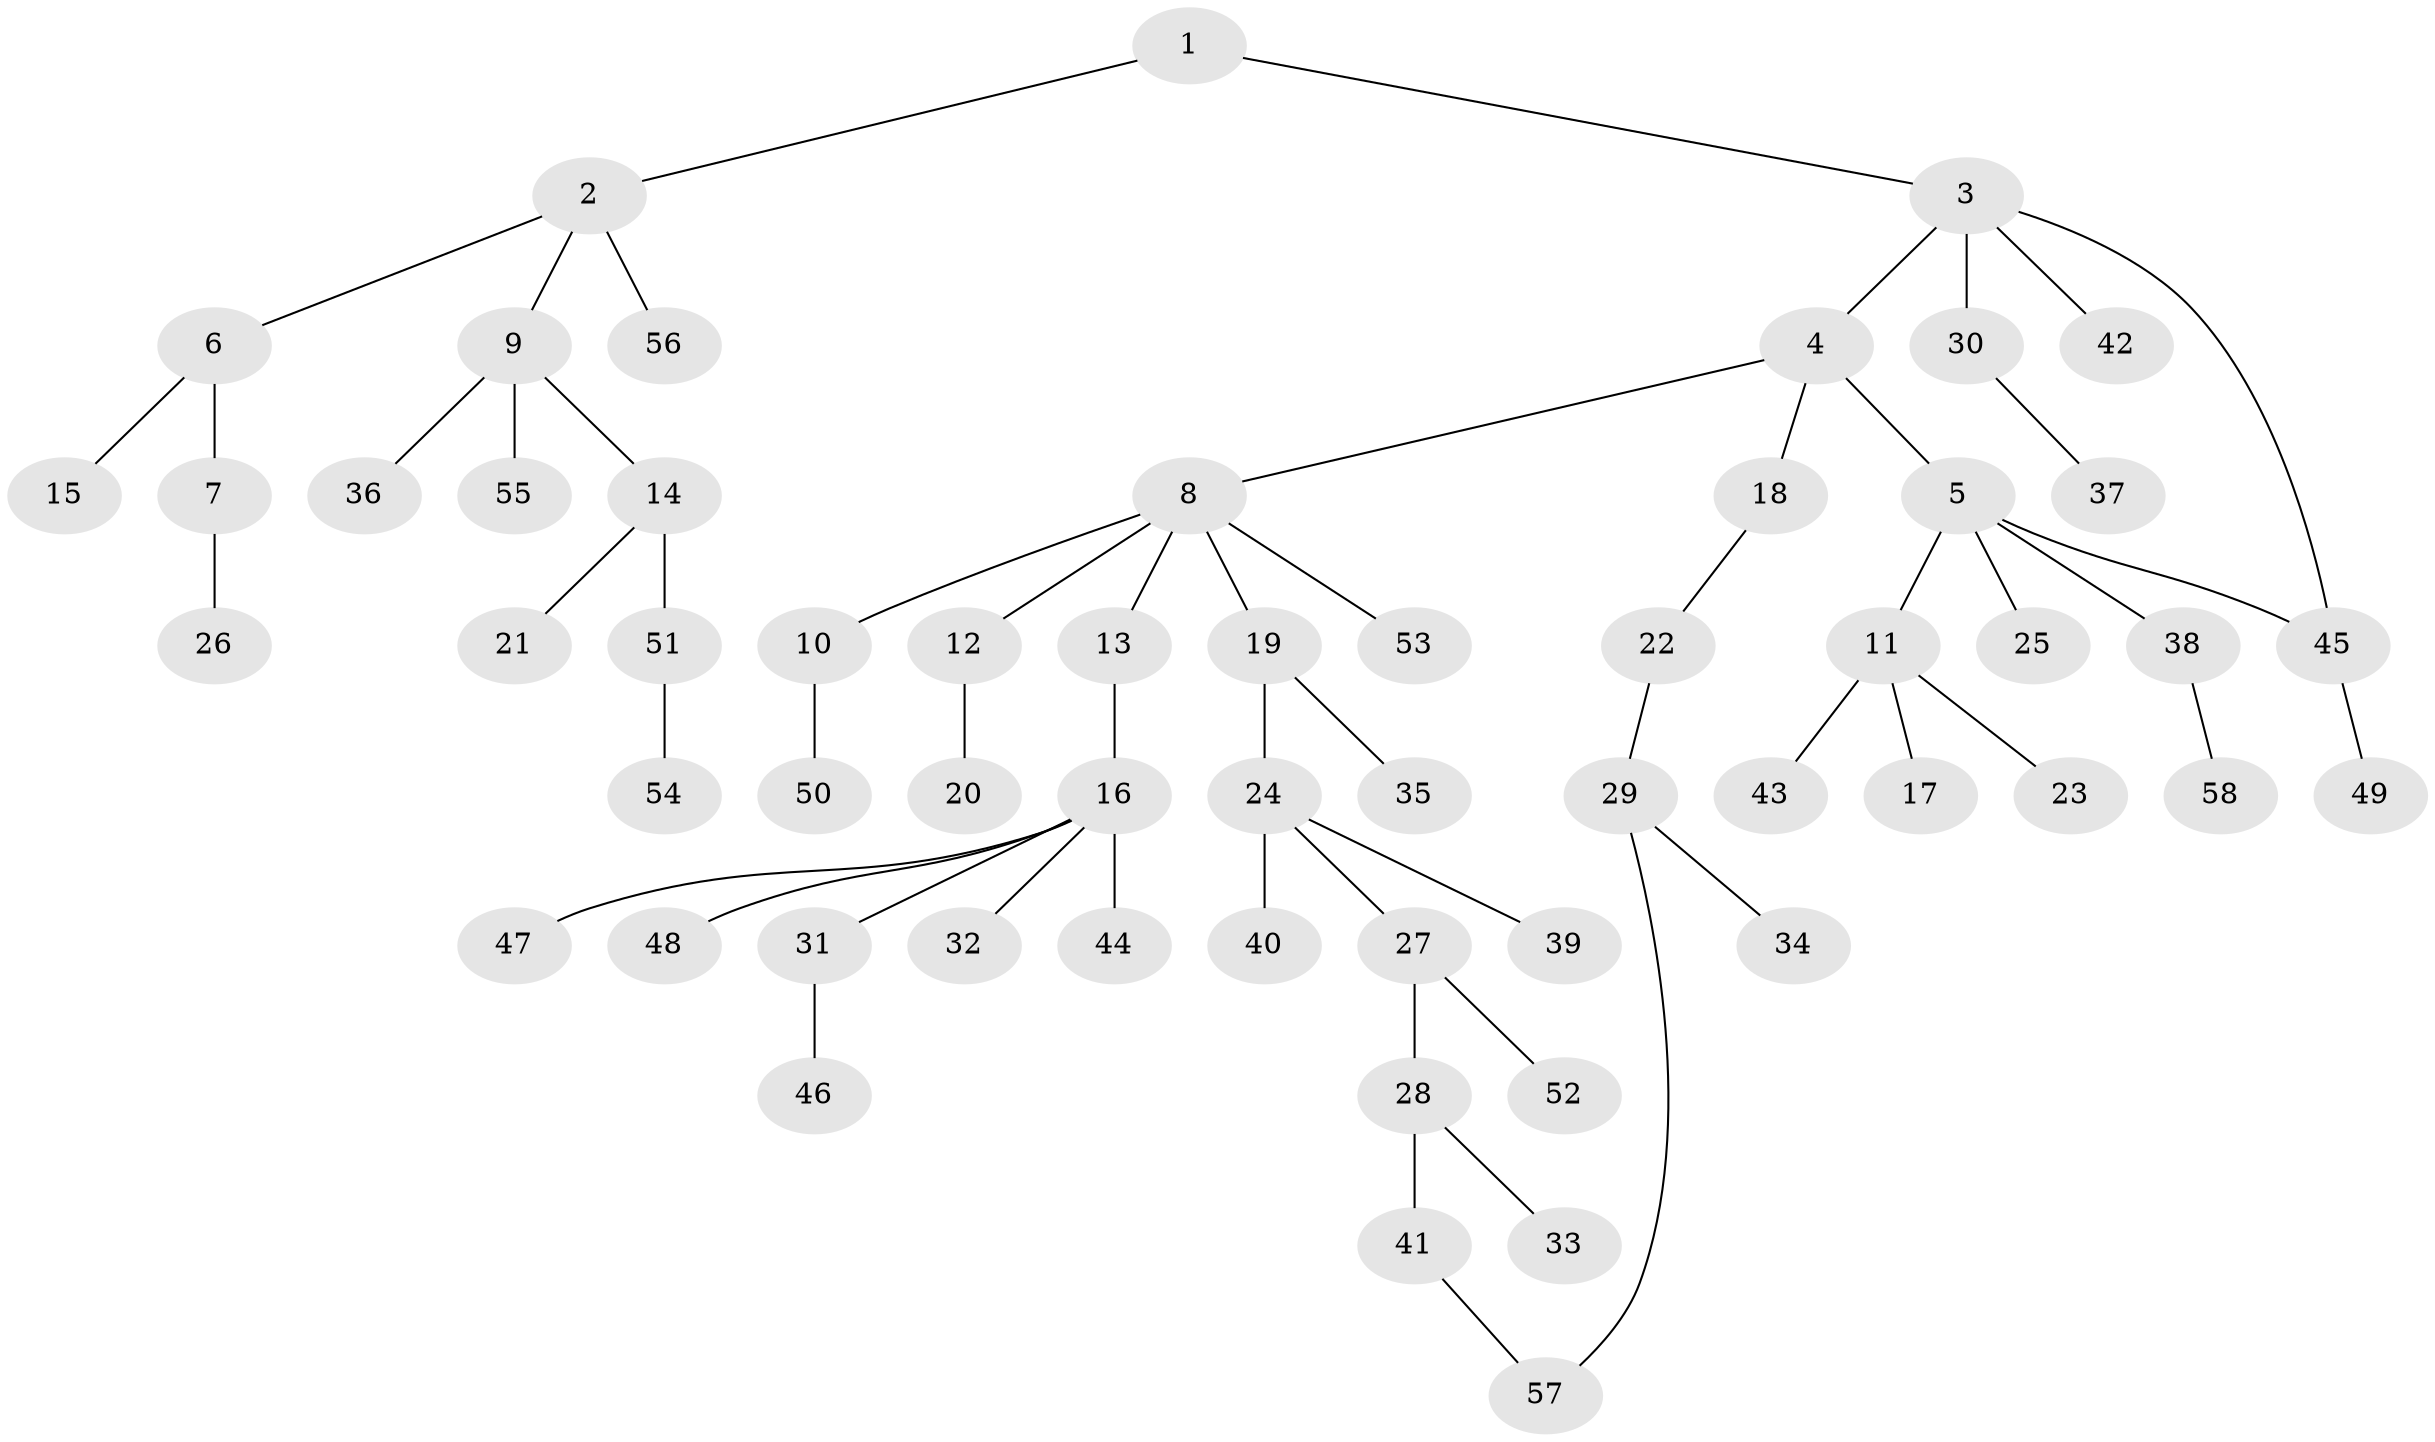 // coarse degree distribution, {4: 0.13793103448275862, 2: 0.3793103448275862, 1: 0.3793103448275862, 5: 0.034482758620689655, 3: 0.06896551724137931}
// Generated by graph-tools (version 1.1) at 2025/36/03/04/25 23:36:02]
// undirected, 58 vertices, 59 edges
graph export_dot {
  node [color=gray90,style=filled];
  1;
  2;
  3;
  4;
  5;
  6;
  7;
  8;
  9;
  10;
  11;
  12;
  13;
  14;
  15;
  16;
  17;
  18;
  19;
  20;
  21;
  22;
  23;
  24;
  25;
  26;
  27;
  28;
  29;
  30;
  31;
  32;
  33;
  34;
  35;
  36;
  37;
  38;
  39;
  40;
  41;
  42;
  43;
  44;
  45;
  46;
  47;
  48;
  49;
  50;
  51;
  52;
  53;
  54;
  55;
  56;
  57;
  58;
  1 -- 2;
  1 -- 3;
  2 -- 6;
  2 -- 9;
  2 -- 56;
  3 -- 4;
  3 -- 30;
  3 -- 42;
  3 -- 45;
  4 -- 5;
  4 -- 8;
  4 -- 18;
  5 -- 11;
  5 -- 25;
  5 -- 38;
  5 -- 45;
  6 -- 7;
  6 -- 15;
  7 -- 26;
  8 -- 10;
  8 -- 12;
  8 -- 13;
  8 -- 19;
  8 -- 53;
  9 -- 14;
  9 -- 36;
  9 -- 55;
  10 -- 50;
  11 -- 17;
  11 -- 23;
  11 -- 43;
  12 -- 20;
  13 -- 16;
  14 -- 21;
  14 -- 51;
  16 -- 31;
  16 -- 32;
  16 -- 44;
  16 -- 47;
  16 -- 48;
  18 -- 22;
  19 -- 24;
  19 -- 35;
  22 -- 29;
  24 -- 27;
  24 -- 39;
  24 -- 40;
  27 -- 28;
  27 -- 52;
  28 -- 33;
  28 -- 41;
  29 -- 34;
  29 -- 57;
  30 -- 37;
  31 -- 46;
  38 -- 58;
  41 -- 57;
  45 -- 49;
  51 -- 54;
}
